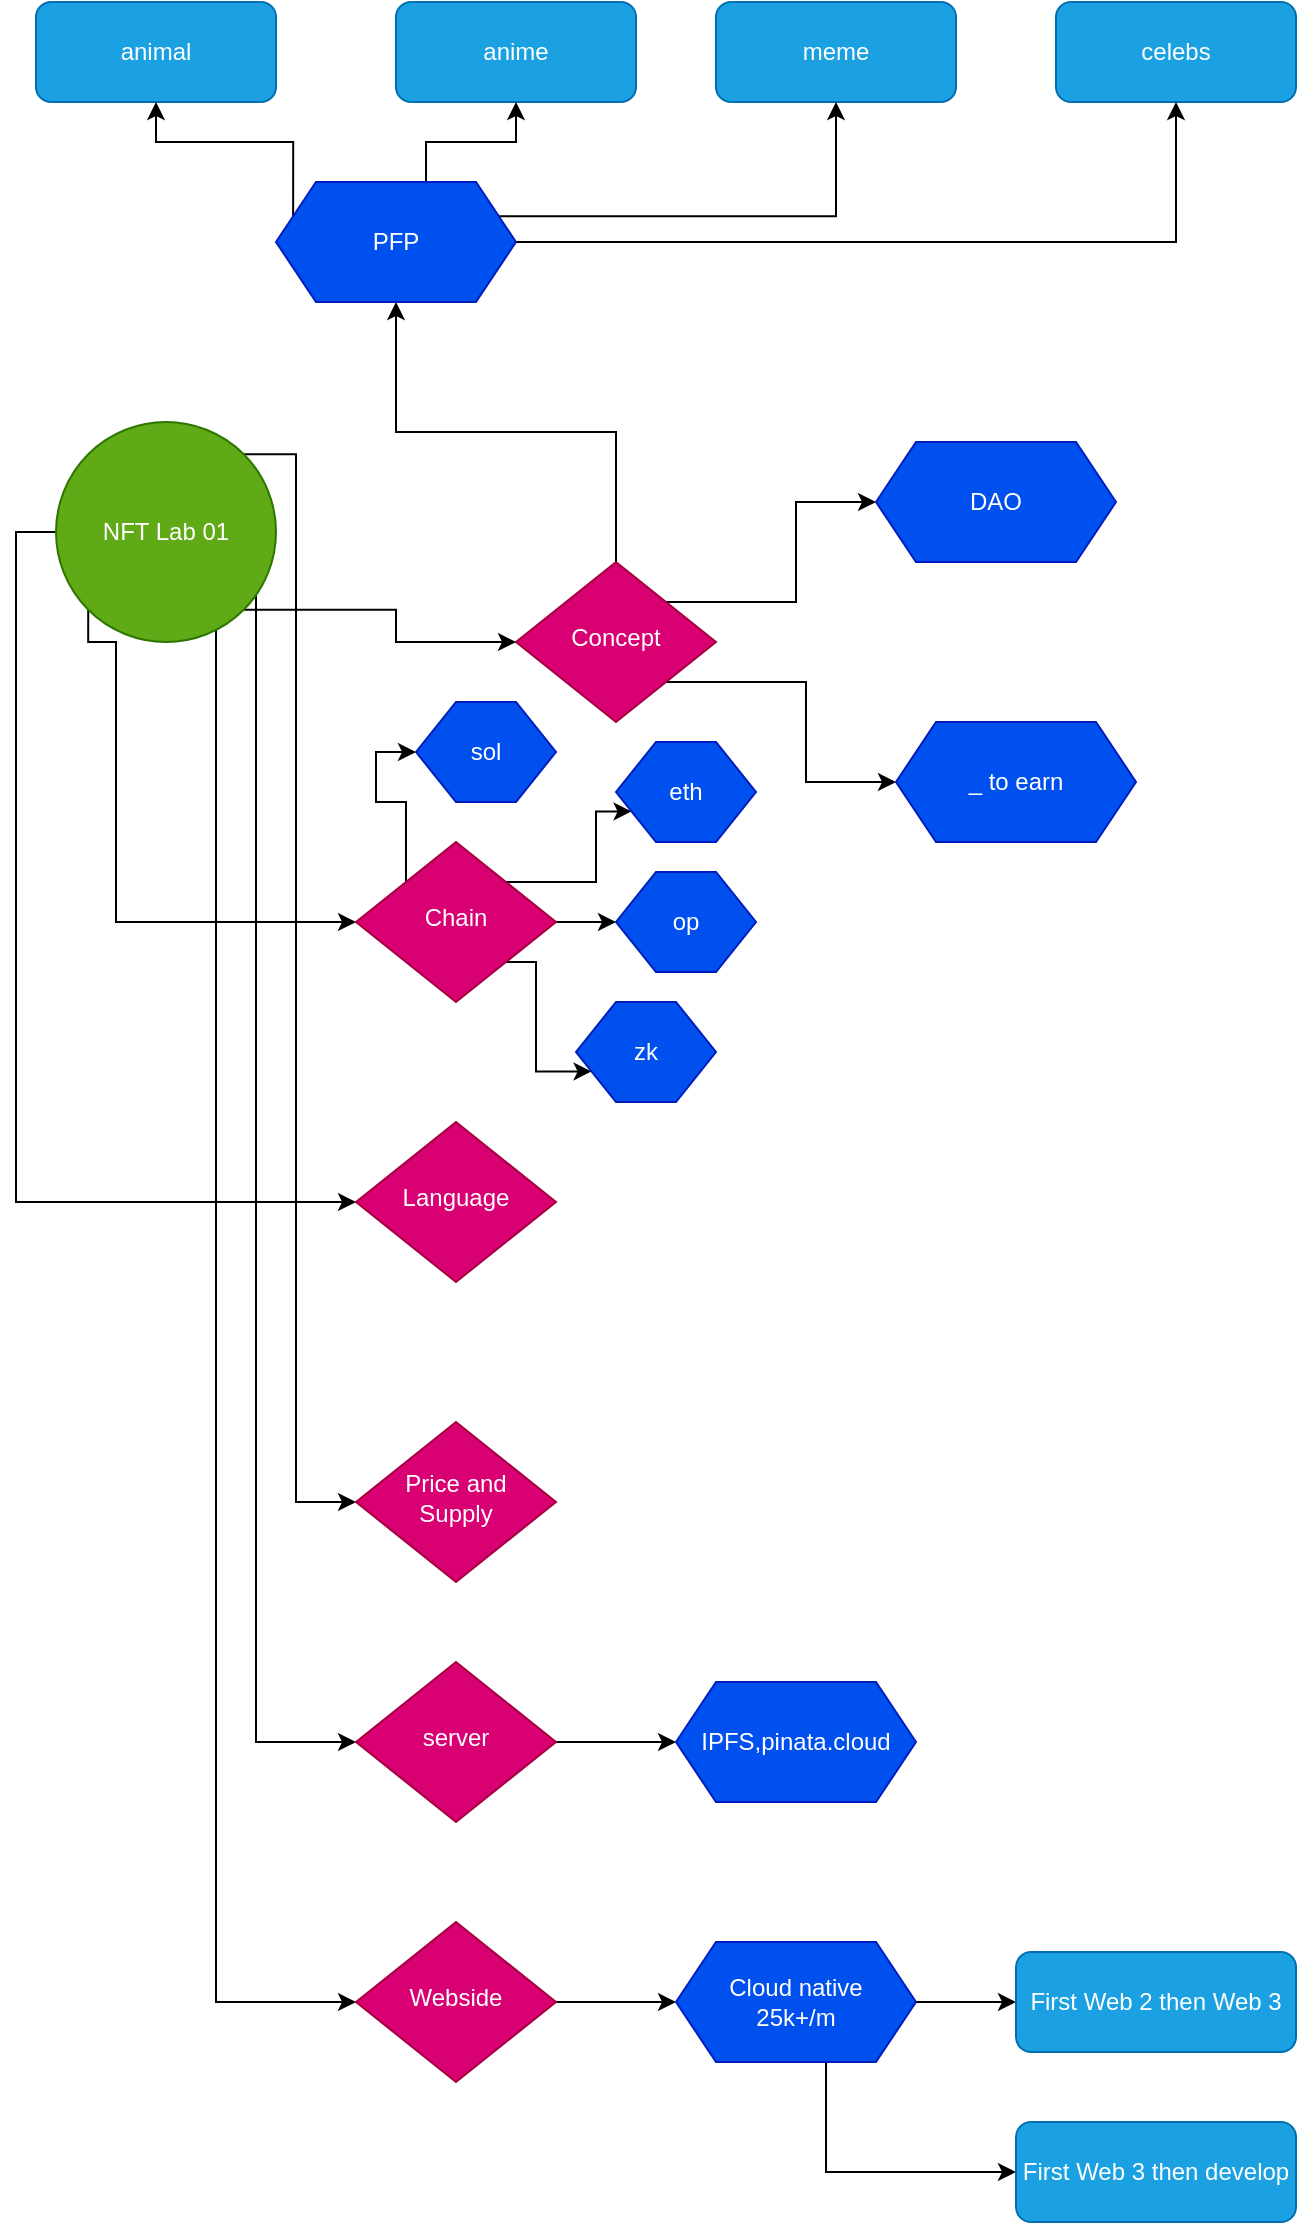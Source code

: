 <mxfile version="18.1.1" type="github">
  <diagram id="C5RBs43oDa-KdzZeNtuy" name="Page-1">
    <mxGraphModel dx="1503" dy="1074" grid="1" gridSize="10" guides="1" tooltips="1" connect="1" arrows="1" fold="1" page="1" pageScale="1" pageWidth="3300" pageHeight="4681" math="0" shadow="0">
      <root>
        <mxCell id="WIyWlLk6GJQsqaUBKTNV-0" />
        <mxCell id="WIyWlLk6GJQsqaUBKTNV-1" parent="WIyWlLk6GJQsqaUBKTNV-0" />
        <mxCell id="cXx6BBBNVSBuFL7b0Zpu-27" style="edgeStyle=orthogonalEdgeStyle;rounded=0;orthogonalLoop=1;jettySize=auto;html=1;entryX=0.5;entryY=1;entryDx=0;entryDy=0;" edge="1" parent="WIyWlLk6GJQsqaUBKTNV-1" source="WIyWlLk6GJQsqaUBKTNV-6" target="cXx6BBBNVSBuFL7b0Zpu-19">
          <mxGeometry relative="1" as="geometry" />
        </mxCell>
        <mxCell id="cXx6BBBNVSBuFL7b0Zpu-28" style="edgeStyle=orthogonalEdgeStyle;rounded=0;orthogonalLoop=1;jettySize=auto;html=1;exitX=1;exitY=0;exitDx=0;exitDy=0;entryX=0;entryY=0.5;entryDx=0;entryDy=0;" edge="1" parent="WIyWlLk6GJQsqaUBKTNV-1" source="WIyWlLk6GJQsqaUBKTNV-6" target="cXx6BBBNVSBuFL7b0Zpu-20">
          <mxGeometry relative="1" as="geometry" />
        </mxCell>
        <mxCell id="cXx6BBBNVSBuFL7b0Zpu-29" style="edgeStyle=orthogonalEdgeStyle;rounded=0;orthogonalLoop=1;jettySize=auto;html=1;exitX=1;exitY=1;exitDx=0;exitDy=0;entryX=0;entryY=0.5;entryDx=0;entryDy=0;" edge="1" parent="WIyWlLk6GJQsqaUBKTNV-1" source="WIyWlLk6GJQsqaUBKTNV-6" target="cXx6BBBNVSBuFL7b0Zpu-21">
          <mxGeometry relative="1" as="geometry" />
        </mxCell>
        <mxCell id="WIyWlLk6GJQsqaUBKTNV-6" value="Concept" style="rhombus;whiteSpace=wrap;html=1;shadow=0;fontFamily=Helvetica;fontSize=12;align=center;strokeWidth=1;spacing=6;spacingTop=-4;fillColor=#d80073;fontColor=#ffffff;strokeColor=#A50040;" parent="WIyWlLk6GJQsqaUBKTNV-1" vertex="1">
          <mxGeometry x="290" y="370" width="100" height="80" as="geometry" />
        </mxCell>
        <mxCell id="cXx6BBBNVSBuFL7b0Zpu-24" style="edgeStyle=orthogonalEdgeStyle;rounded=0;orthogonalLoop=1;jettySize=auto;html=1;entryX=0;entryY=0.5;entryDx=0;entryDy=0;exitX=0;exitY=1;exitDx=0;exitDy=0;" edge="1" parent="WIyWlLk6GJQsqaUBKTNV-1" source="cXx6BBBNVSBuFL7b0Zpu-1" target="cXx6BBBNVSBuFL7b0Zpu-22">
          <mxGeometry relative="1" as="geometry">
            <Array as="points">
              <mxPoint x="76" y="410" />
              <mxPoint x="90" y="410" />
              <mxPoint x="90" y="550" />
            </Array>
          </mxGeometry>
        </mxCell>
        <mxCell id="cXx6BBBNVSBuFL7b0Zpu-25" style="edgeStyle=orthogonalEdgeStyle;rounded=0;orthogonalLoop=1;jettySize=auto;html=1;exitX=0;exitY=0.5;exitDx=0;exitDy=0;entryX=0;entryY=0.5;entryDx=0;entryDy=0;" edge="1" parent="WIyWlLk6GJQsqaUBKTNV-1" source="cXx6BBBNVSBuFL7b0Zpu-1" target="cXx6BBBNVSBuFL7b0Zpu-23">
          <mxGeometry relative="1" as="geometry" />
        </mxCell>
        <mxCell id="cXx6BBBNVSBuFL7b0Zpu-26" style="edgeStyle=orthogonalEdgeStyle;rounded=0;orthogonalLoop=1;jettySize=auto;html=1;exitX=1;exitY=1;exitDx=0;exitDy=0;entryX=0;entryY=0.5;entryDx=0;entryDy=0;" edge="1" parent="WIyWlLk6GJQsqaUBKTNV-1" source="cXx6BBBNVSBuFL7b0Zpu-1" target="WIyWlLk6GJQsqaUBKTNV-6">
          <mxGeometry relative="1" as="geometry" />
        </mxCell>
        <mxCell id="cXx6BBBNVSBuFL7b0Zpu-32" style="edgeStyle=orthogonalEdgeStyle;rounded=0;orthogonalLoop=1;jettySize=auto;html=1;exitX=0;exitY=0;exitDx=0;exitDy=0;entryX=0;entryY=0.5;entryDx=0;entryDy=0;" edge="1" parent="WIyWlLk6GJQsqaUBKTNV-1" source="cXx6BBBNVSBuFL7b0Zpu-1" target="cXx6BBBNVSBuFL7b0Zpu-31">
          <mxGeometry relative="1" as="geometry">
            <Array as="points">
              <mxPoint x="180" y="316" />
              <mxPoint x="180" y="840" />
            </Array>
          </mxGeometry>
        </mxCell>
        <mxCell id="cXx6BBBNVSBuFL7b0Zpu-38" style="edgeStyle=orthogonalEdgeStyle;rounded=0;orthogonalLoop=1;jettySize=auto;html=1;entryX=0;entryY=0.5;entryDx=0;entryDy=0;" edge="1" parent="WIyWlLk6GJQsqaUBKTNV-1" source="cXx6BBBNVSBuFL7b0Zpu-1" target="cXx6BBBNVSBuFL7b0Zpu-33">
          <mxGeometry relative="1" as="geometry">
            <Array as="points">
              <mxPoint x="160" y="960" />
            </Array>
          </mxGeometry>
        </mxCell>
        <mxCell id="cXx6BBBNVSBuFL7b0Zpu-39" style="edgeStyle=orthogonalEdgeStyle;rounded=0;orthogonalLoop=1;jettySize=auto;html=1;entryX=0;entryY=0.5;entryDx=0;entryDy=0;" edge="1" parent="WIyWlLk6GJQsqaUBKTNV-1" source="cXx6BBBNVSBuFL7b0Zpu-1" target="cXx6BBBNVSBuFL7b0Zpu-34">
          <mxGeometry relative="1" as="geometry">
            <Array as="points">
              <mxPoint x="140" y="1090" />
            </Array>
          </mxGeometry>
        </mxCell>
        <mxCell id="cXx6BBBNVSBuFL7b0Zpu-1" value="NFT Lab 01" style="ellipse;whiteSpace=wrap;html=1;aspect=fixed;fillColor=#60a917;fontColor=#ffffff;strokeColor=#2D7600;" vertex="1" parent="WIyWlLk6GJQsqaUBKTNV-1">
          <mxGeometry x="60" y="300" width="110" height="110" as="geometry" />
        </mxCell>
        <mxCell id="cXx6BBBNVSBuFL7b0Zpu-14" value="animal" style="rounded=1;whiteSpace=wrap;html=1;fillColor=#1ba1e2;fontColor=#ffffff;strokeColor=#006EAF;" vertex="1" parent="WIyWlLk6GJQsqaUBKTNV-1">
          <mxGeometry x="50" y="90" width="120" height="50" as="geometry" />
        </mxCell>
        <mxCell id="cXx6BBBNVSBuFL7b0Zpu-15" value="anime" style="rounded=1;whiteSpace=wrap;html=1;fillColor=#1ba1e2;fontColor=#ffffff;strokeColor=#006EAF;" vertex="1" parent="WIyWlLk6GJQsqaUBKTNV-1">
          <mxGeometry x="230" y="90" width="120" height="50" as="geometry" />
        </mxCell>
        <mxCell id="cXx6BBBNVSBuFL7b0Zpu-16" value="celebs" style="rounded=1;whiteSpace=wrap;html=1;fillColor=#1ba1e2;fontColor=#ffffff;strokeColor=#006EAF;" vertex="1" parent="WIyWlLk6GJQsqaUBKTNV-1">
          <mxGeometry x="560" y="90" width="120" height="50" as="geometry" />
        </mxCell>
        <mxCell id="cXx6BBBNVSBuFL7b0Zpu-17" value="meme" style="rounded=1;whiteSpace=wrap;html=1;fillColor=#1ba1e2;fontColor=#ffffff;strokeColor=#006EAF;" vertex="1" parent="WIyWlLk6GJQsqaUBKTNV-1">
          <mxGeometry x="390" y="90" width="120" height="50" as="geometry" />
        </mxCell>
        <mxCell id="cXx6BBBNVSBuFL7b0Zpu-51" style="edgeStyle=orthogonalEdgeStyle;rounded=0;orthogonalLoop=1;jettySize=auto;html=1;entryX=0.5;entryY=1;entryDx=0;entryDy=0;exitX=0;exitY=0.25;exitDx=0;exitDy=0;" edge="1" parent="WIyWlLk6GJQsqaUBKTNV-1" source="cXx6BBBNVSBuFL7b0Zpu-19" target="cXx6BBBNVSBuFL7b0Zpu-14">
          <mxGeometry relative="1" as="geometry" />
        </mxCell>
        <mxCell id="cXx6BBBNVSBuFL7b0Zpu-52" style="edgeStyle=orthogonalEdgeStyle;rounded=0;orthogonalLoop=1;jettySize=auto;html=1;exitX=0.625;exitY=0;exitDx=0;exitDy=0;entryX=0.5;entryY=1;entryDx=0;entryDy=0;" edge="1" parent="WIyWlLk6GJQsqaUBKTNV-1" source="cXx6BBBNVSBuFL7b0Zpu-19" target="cXx6BBBNVSBuFL7b0Zpu-15">
          <mxGeometry relative="1" as="geometry" />
        </mxCell>
        <mxCell id="cXx6BBBNVSBuFL7b0Zpu-53" style="edgeStyle=orthogonalEdgeStyle;rounded=0;orthogonalLoop=1;jettySize=auto;html=1;exitX=1;exitY=0.25;exitDx=0;exitDy=0;entryX=0.5;entryY=1;entryDx=0;entryDy=0;" edge="1" parent="WIyWlLk6GJQsqaUBKTNV-1" source="cXx6BBBNVSBuFL7b0Zpu-19" target="cXx6BBBNVSBuFL7b0Zpu-17">
          <mxGeometry relative="1" as="geometry" />
        </mxCell>
        <mxCell id="cXx6BBBNVSBuFL7b0Zpu-54" style="edgeStyle=orthogonalEdgeStyle;rounded=0;orthogonalLoop=1;jettySize=auto;html=1;entryX=0.5;entryY=1;entryDx=0;entryDy=0;" edge="1" parent="WIyWlLk6GJQsqaUBKTNV-1" source="cXx6BBBNVSBuFL7b0Zpu-19" target="cXx6BBBNVSBuFL7b0Zpu-16">
          <mxGeometry relative="1" as="geometry" />
        </mxCell>
        <mxCell id="cXx6BBBNVSBuFL7b0Zpu-19" value="PFP" style="shape=hexagon;perimeter=hexagonPerimeter2;whiteSpace=wrap;html=1;fixedSize=1;fillColor=#0050ef;fontColor=#ffffff;strokeColor=#001DBC;" vertex="1" parent="WIyWlLk6GJQsqaUBKTNV-1">
          <mxGeometry x="170" y="180" width="120" height="60" as="geometry" />
        </mxCell>
        <mxCell id="cXx6BBBNVSBuFL7b0Zpu-20" value="DAO" style="shape=hexagon;perimeter=hexagonPerimeter2;whiteSpace=wrap;html=1;fixedSize=1;fillColor=#0050ef;fontColor=#ffffff;strokeColor=#001DBC;" vertex="1" parent="WIyWlLk6GJQsqaUBKTNV-1">
          <mxGeometry x="470" y="310" width="120" height="60" as="geometry" />
        </mxCell>
        <mxCell id="cXx6BBBNVSBuFL7b0Zpu-21" value="_ to earn" style="shape=hexagon;perimeter=hexagonPerimeter2;whiteSpace=wrap;html=1;fixedSize=1;fillColor=#0050ef;fontColor=#ffffff;strokeColor=#001DBC;" vertex="1" parent="WIyWlLk6GJQsqaUBKTNV-1">
          <mxGeometry x="480" y="450" width="120" height="60" as="geometry" />
        </mxCell>
        <mxCell id="cXx6BBBNVSBuFL7b0Zpu-64" style="edgeStyle=orthogonalEdgeStyle;rounded=0;orthogonalLoop=1;jettySize=auto;html=1;exitX=0;exitY=1;exitDx=0;exitDy=0;entryX=0;entryY=0.75;entryDx=0;entryDy=0;" edge="1" parent="WIyWlLk6GJQsqaUBKTNV-1" source="cXx6BBBNVSBuFL7b0Zpu-22" target="cXx6BBBNVSBuFL7b0Zpu-59">
          <mxGeometry relative="1" as="geometry">
            <Array as="points">
              <mxPoint x="300" y="570" />
              <mxPoint x="300" y="625" />
            </Array>
          </mxGeometry>
        </mxCell>
        <mxCell id="cXx6BBBNVSBuFL7b0Zpu-65" style="edgeStyle=orthogonalEdgeStyle;rounded=0;orthogonalLoop=1;jettySize=auto;html=1;exitX=0;exitY=0;exitDx=0;exitDy=0;entryX=0;entryY=0.5;entryDx=0;entryDy=0;" edge="1" parent="WIyWlLk6GJQsqaUBKTNV-1" source="cXx6BBBNVSBuFL7b0Zpu-22" target="cXx6BBBNVSBuFL7b0Zpu-58">
          <mxGeometry relative="1" as="geometry" />
        </mxCell>
        <mxCell id="cXx6BBBNVSBuFL7b0Zpu-66" style="edgeStyle=orthogonalEdgeStyle;rounded=0;orthogonalLoop=1;jettySize=auto;html=1;exitX=1;exitY=0;exitDx=0;exitDy=0;entryX=0;entryY=0.75;entryDx=0;entryDy=0;" edge="1" parent="WIyWlLk6GJQsqaUBKTNV-1" source="cXx6BBBNVSBuFL7b0Zpu-22" target="cXx6BBBNVSBuFL7b0Zpu-56">
          <mxGeometry relative="1" as="geometry" />
        </mxCell>
        <mxCell id="cXx6BBBNVSBuFL7b0Zpu-67" style="edgeStyle=orthogonalEdgeStyle;rounded=0;orthogonalLoop=1;jettySize=auto;html=1;exitX=1;exitY=0.5;exitDx=0;exitDy=0;entryX=0;entryY=0.5;entryDx=0;entryDy=0;" edge="1" parent="WIyWlLk6GJQsqaUBKTNV-1" source="cXx6BBBNVSBuFL7b0Zpu-22" target="cXx6BBBNVSBuFL7b0Zpu-57">
          <mxGeometry relative="1" as="geometry" />
        </mxCell>
        <mxCell id="cXx6BBBNVSBuFL7b0Zpu-22" value="Chain" style="rhombus;whiteSpace=wrap;html=1;shadow=0;fontFamily=Helvetica;fontSize=12;align=center;strokeWidth=1;spacing=6;spacingTop=-4;fillColor=#d80073;fontColor=#ffffff;strokeColor=#A50040;" vertex="1" parent="WIyWlLk6GJQsqaUBKTNV-1">
          <mxGeometry x="210" y="510" width="100" height="80" as="geometry" />
        </mxCell>
        <mxCell id="cXx6BBBNVSBuFL7b0Zpu-23" value="Language" style="rhombus;whiteSpace=wrap;html=1;shadow=0;fontFamily=Helvetica;fontSize=12;align=center;strokeWidth=1;spacing=6;spacingTop=-4;fillColor=#d80073;fontColor=#ffffff;strokeColor=#A50040;" vertex="1" parent="WIyWlLk6GJQsqaUBKTNV-1">
          <mxGeometry x="210" y="650" width="100" height="80" as="geometry" />
        </mxCell>
        <mxCell id="cXx6BBBNVSBuFL7b0Zpu-31" value="Price and Supply" style="rhombus;whiteSpace=wrap;html=1;shadow=0;fontFamily=Helvetica;fontSize=12;align=center;strokeWidth=1;spacing=6;spacingTop=-4;fillColor=#d80073;fontColor=#ffffff;strokeColor=#A50040;" vertex="1" parent="WIyWlLk6GJQsqaUBKTNV-1">
          <mxGeometry x="210" y="800" width="100" height="80" as="geometry" />
        </mxCell>
        <mxCell id="cXx6BBBNVSBuFL7b0Zpu-50" style="edgeStyle=orthogonalEdgeStyle;rounded=0;orthogonalLoop=1;jettySize=auto;html=1;entryX=0;entryY=0.5;entryDx=0;entryDy=0;" edge="1" parent="WIyWlLk6GJQsqaUBKTNV-1" source="cXx6BBBNVSBuFL7b0Zpu-33" target="cXx6BBBNVSBuFL7b0Zpu-41">
          <mxGeometry relative="1" as="geometry" />
        </mxCell>
        <mxCell id="cXx6BBBNVSBuFL7b0Zpu-33" value="server" style="rhombus;whiteSpace=wrap;html=1;shadow=0;fontFamily=Helvetica;fontSize=12;align=center;strokeWidth=1;spacing=6;spacingTop=-4;fillColor=#d80073;fontColor=#ffffff;strokeColor=#A50040;" vertex="1" parent="WIyWlLk6GJQsqaUBKTNV-1">
          <mxGeometry x="210" y="920" width="100" height="80" as="geometry" />
        </mxCell>
        <mxCell id="cXx6BBBNVSBuFL7b0Zpu-46" style="edgeStyle=orthogonalEdgeStyle;rounded=0;orthogonalLoop=1;jettySize=auto;html=1;entryX=0;entryY=0.5;entryDx=0;entryDy=0;" edge="1" parent="WIyWlLk6GJQsqaUBKTNV-1" source="cXx6BBBNVSBuFL7b0Zpu-34" target="cXx6BBBNVSBuFL7b0Zpu-35">
          <mxGeometry relative="1" as="geometry" />
        </mxCell>
        <mxCell id="cXx6BBBNVSBuFL7b0Zpu-34" value="Webside" style="rhombus;whiteSpace=wrap;html=1;shadow=0;fontFamily=Helvetica;fontSize=12;align=center;strokeWidth=1;spacing=6;spacingTop=-4;fillColor=#d80073;fontColor=#ffffff;strokeColor=#A50040;" vertex="1" parent="WIyWlLk6GJQsqaUBKTNV-1">
          <mxGeometry x="210" y="1050" width="100" height="80" as="geometry" />
        </mxCell>
        <mxCell id="cXx6BBBNVSBuFL7b0Zpu-47" style="edgeStyle=orthogonalEdgeStyle;rounded=0;orthogonalLoop=1;jettySize=auto;html=1;" edge="1" parent="WIyWlLk6GJQsqaUBKTNV-1" source="cXx6BBBNVSBuFL7b0Zpu-35" target="cXx6BBBNVSBuFL7b0Zpu-42">
          <mxGeometry relative="1" as="geometry" />
        </mxCell>
        <mxCell id="cXx6BBBNVSBuFL7b0Zpu-49" style="edgeStyle=orthogonalEdgeStyle;rounded=0;orthogonalLoop=1;jettySize=auto;html=1;exitX=0.625;exitY=1;exitDx=0;exitDy=0;entryX=0;entryY=0.5;entryDx=0;entryDy=0;" edge="1" parent="WIyWlLk6GJQsqaUBKTNV-1" source="cXx6BBBNVSBuFL7b0Zpu-35" target="cXx6BBBNVSBuFL7b0Zpu-45">
          <mxGeometry relative="1" as="geometry" />
        </mxCell>
        <mxCell id="cXx6BBBNVSBuFL7b0Zpu-35" value="Cloud native &lt;br&gt;25k+/m" style="shape=hexagon;perimeter=hexagonPerimeter2;whiteSpace=wrap;html=1;fixedSize=1;fillColor=#0050ef;fontColor=#ffffff;strokeColor=#001DBC;" vertex="1" parent="WIyWlLk6GJQsqaUBKTNV-1">
          <mxGeometry x="370" y="1060" width="120" height="60" as="geometry" />
        </mxCell>
        <mxCell id="cXx6BBBNVSBuFL7b0Zpu-41" value="IPFS,pinata.cloud" style="shape=hexagon;perimeter=hexagonPerimeter2;whiteSpace=wrap;html=1;fixedSize=1;fillColor=#0050ef;fontColor=#ffffff;strokeColor=#001DBC;" vertex="1" parent="WIyWlLk6GJQsqaUBKTNV-1">
          <mxGeometry x="370" y="930" width="120" height="60" as="geometry" />
        </mxCell>
        <mxCell id="cXx6BBBNVSBuFL7b0Zpu-42" value="First Web 2 then Web 3" style="rounded=1;whiteSpace=wrap;html=1;fillColor=#1ba1e2;fontColor=#ffffff;strokeColor=#006EAF;" vertex="1" parent="WIyWlLk6GJQsqaUBKTNV-1">
          <mxGeometry x="540" y="1065" width="140" height="50" as="geometry" />
        </mxCell>
        <mxCell id="cXx6BBBNVSBuFL7b0Zpu-45" value="First Web 3 then develop" style="rounded=1;whiteSpace=wrap;html=1;fillColor=#1ba1e2;fontColor=#ffffff;strokeColor=#006EAF;" vertex="1" parent="WIyWlLk6GJQsqaUBKTNV-1">
          <mxGeometry x="540" y="1150" width="140" height="50" as="geometry" />
        </mxCell>
        <mxCell id="cXx6BBBNVSBuFL7b0Zpu-56" value="eth" style="shape=hexagon;perimeter=hexagonPerimeter2;whiteSpace=wrap;html=1;fixedSize=1;fillColor=#0050ef;fontColor=#ffffff;strokeColor=#001DBC;" vertex="1" parent="WIyWlLk6GJQsqaUBKTNV-1">
          <mxGeometry x="340" y="460" width="70" height="50" as="geometry" />
        </mxCell>
        <mxCell id="cXx6BBBNVSBuFL7b0Zpu-57" value="op&lt;span style=&quot;color: rgba(0, 0, 0, 0); font-family: monospace; font-size: 0px; text-align: start;&quot;&gt;%3CmxGraphModel%3E%3Croot%3E%3CmxCell%20id%3D%220%22%2F%3E%3CmxCell%20id%3D%221%22%20parent%3D%220%22%2F%3E%3CmxCell%20id%3D%222%22%20value%3D%22eth%22%20style%3D%22shape%3Dhexagon%3Bperimeter%3DhexagonPerimeter2%3BwhiteSpace%3Dwrap%3Bhtml%3D1%3BfixedSize%3D1%3BfillColor%3D%230050ef%3BfontColor%3D%23ffffff%3BstrokeColor%3D%23001DBC%3B%22%20vertex%3D%221%22%20parent%3D%221%22%3E%3CmxGeometry%20x%3D%22350%22%20y%3D%22500%22%20width%3D%2270%22%20height%3D%2250%22%20as%3D%22geometry%22%2F%3E%3C%2FmxCell%3E%3C%2Froot%3E%3C%2FmxGraphModel%3E&lt;/span&gt;" style="shape=hexagon;perimeter=hexagonPerimeter2;whiteSpace=wrap;html=1;fixedSize=1;fillColor=#0050ef;fontColor=#ffffff;strokeColor=#001DBC;" vertex="1" parent="WIyWlLk6GJQsqaUBKTNV-1">
          <mxGeometry x="340" y="525" width="70" height="50" as="geometry" />
        </mxCell>
        <mxCell id="cXx6BBBNVSBuFL7b0Zpu-58" value="sol" style="shape=hexagon;perimeter=hexagonPerimeter2;whiteSpace=wrap;html=1;fixedSize=1;fillColor=#0050ef;fontColor=#ffffff;strokeColor=#001DBC;" vertex="1" parent="WIyWlLk6GJQsqaUBKTNV-1">
          <mxGeometry x="240" y="440" width="70" height="50" as="geometry" />
        </mxCell>
        <mxCell id="cXx6BBBNVSBuFL7b0Zpu-59" value="zk" style="shape=hexagon;perimeter=hexagonPerimeter2;whiteSpace=wrap;html=1;fixedSize=1;fillColor=#0050ef;fontColor=#ffffff;strokeColor=#001DBC;" vertex="1" parent="WIyWlLk6GJQsqaUBKTNV-1">
          <mxGeometry x="320" y="590" width="70" height="50" as="geometry" />
        </mxCell>
      </root>
    </mxGraphModel>
  </diagram>
</mxfile>
